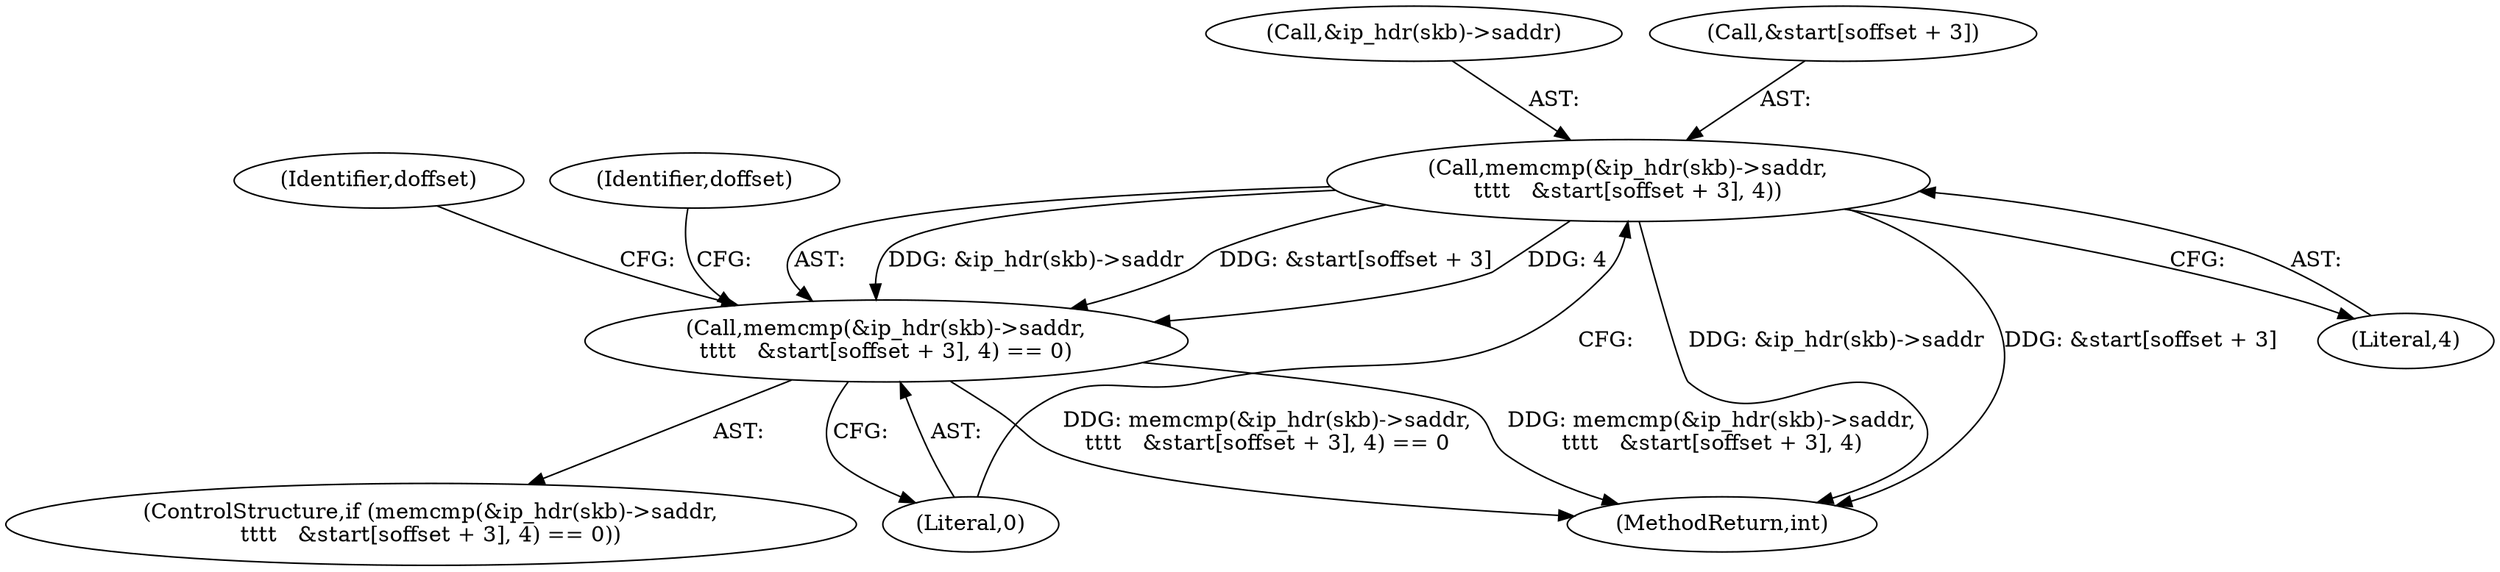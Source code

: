 digraph "0_linux_f6d8bd051c391c1c0458a30b2a7abcd939329259_16@API" {
"1000475" [label="(Call,memcmp(&ip_hdr(skb)->saddr,\n\t\t\t\t   &start[soffset + 3], 4))"];
"1000474" [label="(Call,memcmp(&ip_hdr(skb)->saddr,\n\t\t\t\t   &start[soffset + 3], 4) == 0)"];
"1000494" [label="(Identifier,doffset)"];
"1000475" [label="(Call,memcmp(&ip_hdr(skb)->saddr,\n\t\t\t\t   &start[soffset + 3], 4))"];
"1000476" [label="(Call,&ip_hdr(skb)->saddr)"];
"1000473" [label="(ControlStructure,if (memcmp(&ip_hdr(skb)->saddr,\n\t\t\t\t   &start[soffset + 3], 4) == 0))"];
"1000488" [label="(Literal,0)"];
"1000474" [label="(Call,memcmp(&ip_hdr(skb)->saddr,\n\t\t\t\t   &start[soffset + 3], 4) == 0)"];
"1000481" [label="(Call,&start[soffset + 3])"];
"1000618" [label="(MethodReturn,int)"];
"1000490" [label="(Identifier,doffset)"];
"1000487" [label="(Literal,4)"];
"1000475" -> "1000474"  [label="AST: "];
"1000475" -> "1000487"  [label="CFG: "];
"1000476" -> "1000475"  [label="AST: "];
"1000481" -> "1000475"  [label="AST: "];
"1000487" -> "1000475"  [label="AST: "];
"1000488" -> "1000475"  [label="CFG: "];
"1000475" -> "1000618"  [label="DDG: &ip_hdr(skb)->saddr"];
"1000475" -> "1000618"  [label="DDG: &start[soffset + 3]"];
"1000475" -> "1000474"  [label="DDG: &ip_hdr(skb)->saddr"];
"1000475" -> "1000474"  [label="DDG: &start[soffset + 3]"];
"1000475" -> "1000474"  [label="DDG: 4"];
"1000474" -> "1000473"  [label="AST: "];
"1000474" -> "1000488"  [label="CFG: "];
"1000488" -> "1000474"  [label="AST: "];
"1000490" -> "1000474"  [label="CFG: "];
"1000494" -> "1000474"  [label="CFG: "];
"1000474" -> "1000618"  [label="DDG: memcmp(&ip_hdr(skb)->saddr,\n\t\t\t\t   &start[soffset + 3], 4) == 0"];
"1000474" -> "1000618"  [label="DDG: memcmp(&ip_hdr(skb)->saddr,\n\t\t\t\t   &start[soffset + 3], 4)"];
}

